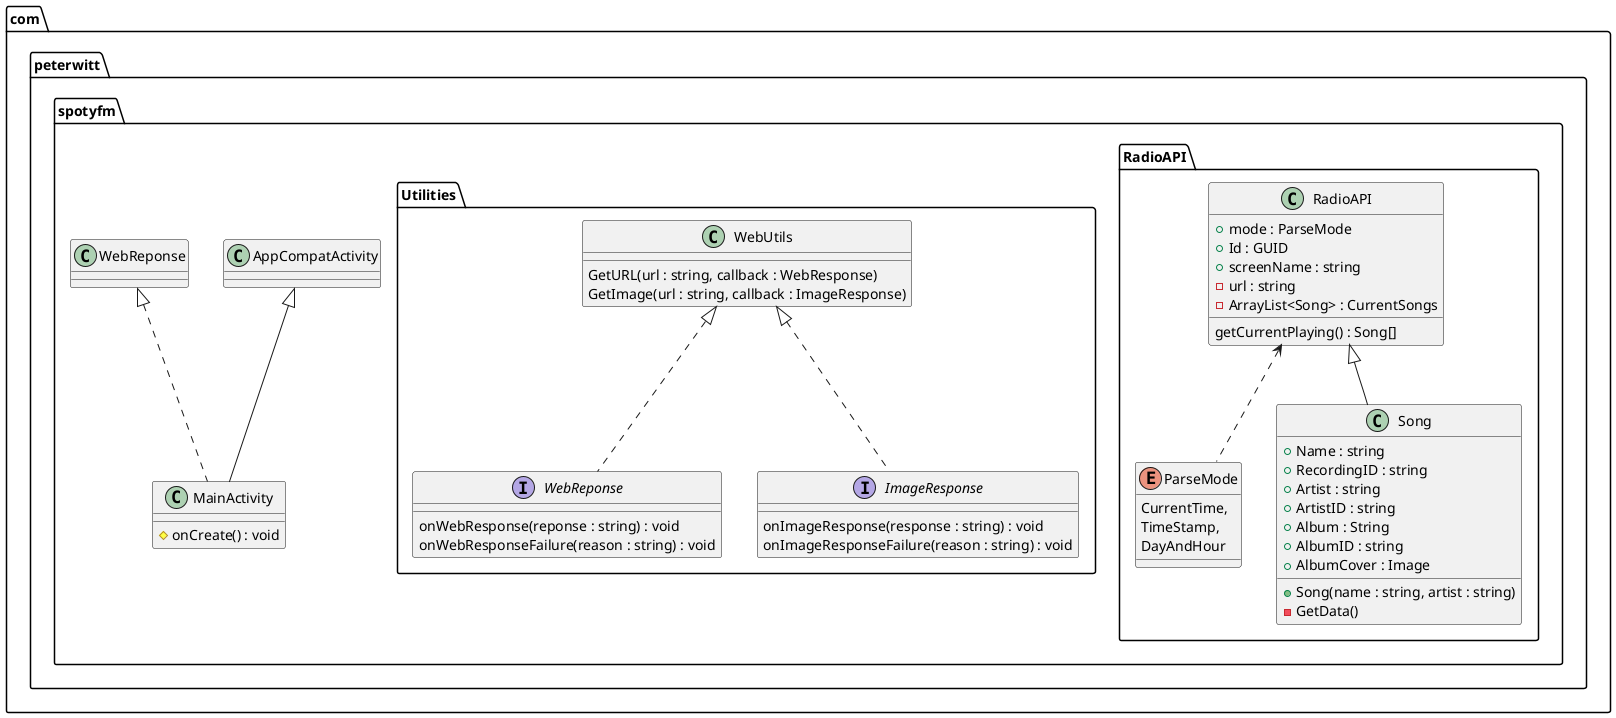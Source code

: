 @startuml

namespace com.peterwitt.spotyfm{
    class MainActivity
    MainActivity : # onCreate() : void

    AppCompatActivity <|-- MainActivity
    WebReponse <|.. MainActivity
}

namespace com.peterwitt.spotyfm.RadioAPI{
    enum ParseMode{
        CurrentTime,
        TimeStamp,
        DayAndHour
    }

    RadioAPI <|-- Song
    RadioAPI <.. ParseMode

    class RadioAPI
    RadioAPI : + mode : ParseMode
    RadioAPI : + Id : GUID
    RadioAPI : + screenName : string
    RadioAPI : - url : string
    RadioAPI : - ArrayList<Song> : CurrentSongs

    RadioAPI : getCurrentPlaying() : Song[]

    class Song
    Song : + Name : string
    Song : + RecordingID : string
    Song : + Artist : string
    Song : + ArtistID : string
    Song : + Album : String 
    Song : + AlbumID : string
    Song : + AlbumCover : Image

    Song : + Song(name : string, artist : string)
    Song : - GetData()
}

namespace com.peterwitt.spotyfm.Utilities{
    interface WebReponse{
        onWebResponse(reponse : string) : void
        onWebResponseFailure(reason : string) : void
    }

    interface ImageResponse{
        onImageResponse(response : string) : void
        onImageResponseFailure(reason : string) : void
    }
    
    class WebUtils
    WebUtils : GetURL(url : string, callback : WebResponse)
    WebUtils : GetImage(url : string, callback : ImageResponse)

    WebUtils <|.. WebReponse
    WebUtils <|.. ImageResponse
}

@enduml